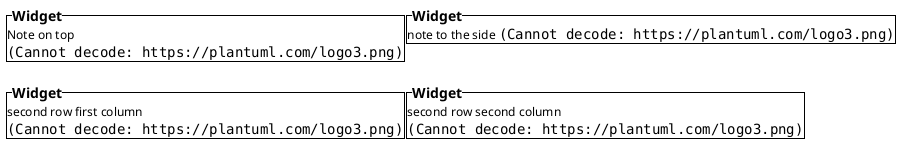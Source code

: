 @startsalt
{
{^==Widget
 Note on top
 <img:https://plantuml.com/logo3.png>
}|
{^==Widget
 note to the side <img:https://plantuml.com/logo3.png>
}


{^==Widget
 second row first column
 <img:https://plantuml.com/logo3.png>
}|
{^==Widget
 second row second column
 <img:https://plantuml.com/logo3.png>
}
}

@endsalt
